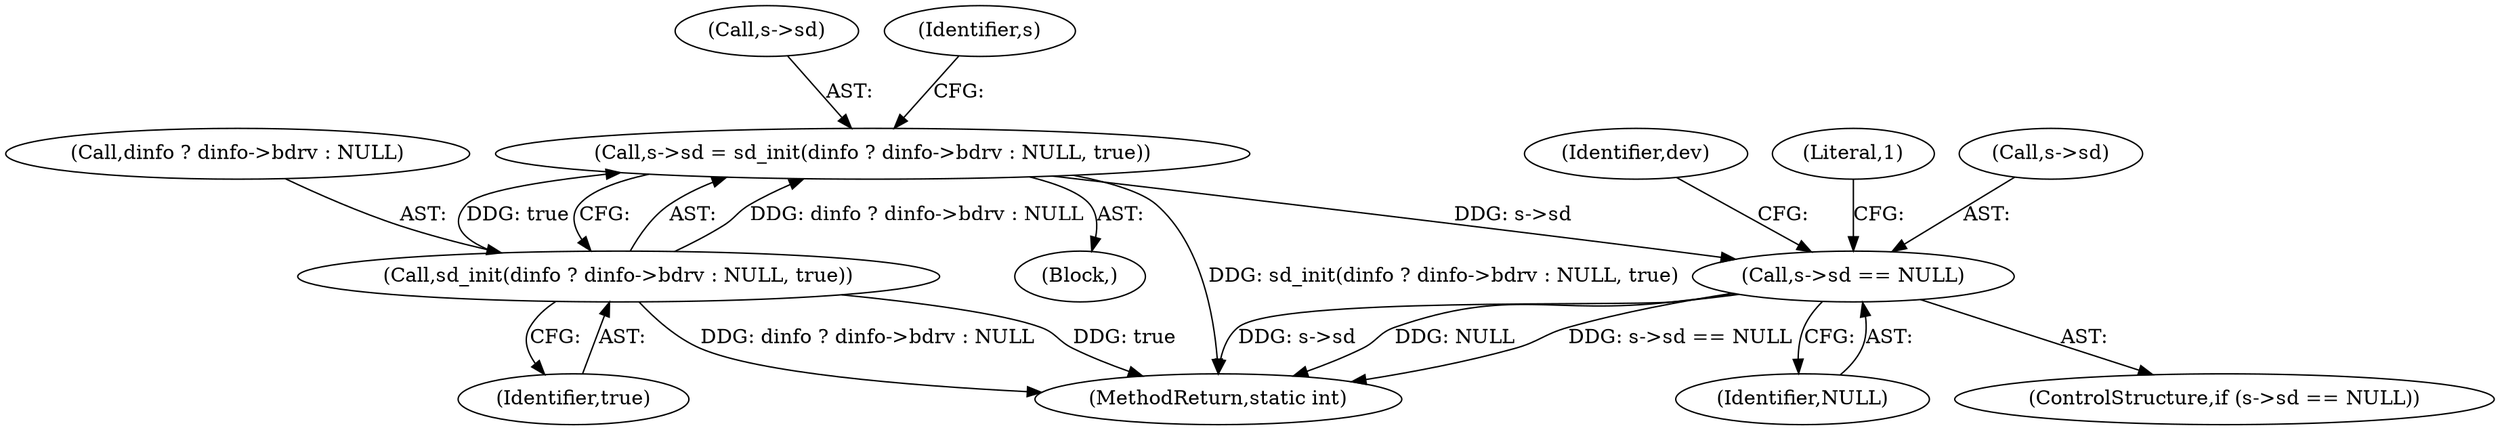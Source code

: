 digraph "0_qemu_a9c380db3b8c6af19546a68145c8d1438a09c92b@pointer" {
"1000280" [label="(Call,s->sd == NULL)"];
"1000267" [label="(Call,s->sd = sd_init(dinfo ? dinfo->bdrv : NULL, true))"];
"1000271" [label="(Call,sd_init(dinfo ? dinfo->bdrv : NULL, true))"];
"1000278" [label="(Identifier,true)"];
"1000268" [label="(Call,s->sd)"];
"1000279" [label="(ControlStructure,if (s->sd == NULL))"];
"1000300" [label="(MethodReturn,static int)"];
"1000284" [label="(Identifier,NULL)"];
"1000288" [label="(Literal,1)"];
"1000280" [label="(Call,s->sd == NULL)"];
"1000104" [label="(Block,)"];
"1000272" [label="(Call,dinfo ? dinfo->bdrv : NULL)"];
"1000267" [label="(Call,s->sd = sd_init(dinfo ? dinfo->bdrv : NULL, true))"];
"1000281" [label="(Call,s->sd)"];
"1000271" [label="(Call,sd_init(dinfo ? dinfo->bdrv : NULL, true))"];
"1000290" [label="(Identifier,dev)"];
"1000282" [label="(Identifier,s)"];
"1000280" -> "1000279"  [label="AST: "];
"1000280" -> "1000284"  [label="CFG: "];
"1000281" -> "1000280"  [label="AST: "];
"1000284" -> "1000280"  [label="AST: "];
"1000288" -> "1000280"  [label="CFG: "];
"1000290" -> "1000280"  [label="CFG: "];
"1000280" -> "1000300"  [label="DDG: NULL"];
"1000280" -> "1000300"  [label="DDG: s->sd == NULL"];
"1000280" -> "1000300"  [label="DDG: s->sd"];
"1000267" -> "1000280"  [label="DDG: s->sd"];
"1000267" -> "1000104"  [label="AST: "];
"1000267" -> "1000271"  [label="CFG: "];
"1000268" -> "1000267"  [label="AST: "];
"1000271" -> "1000267"  [label="AST: "];
"1000282" -> "1000267"  [label="CFG: "];
"1000267" -> "1000300"  [label="DDG: sd_init(dinfo ? dinfo->bdrv : NULL, true)"];
"1000271" -> "1000267"  [label="DDG: dinfo ? dinfo->bdrv : NULL"];
"1000271" -> "1000267"  [label="DDG: true"];
"1000271" -> "1000278"  [label="CFG: "];
"1000272" -> "1000271"  [label="AST: "];
"1000278" -> "1000271"  [label="AST: "];
"1000271" -> "1000300"  [label="DDG: true"];
"1000271" -> "1000300"  [label="DDG: dinfo ? dinfo->bdrv : NULL"];
}
